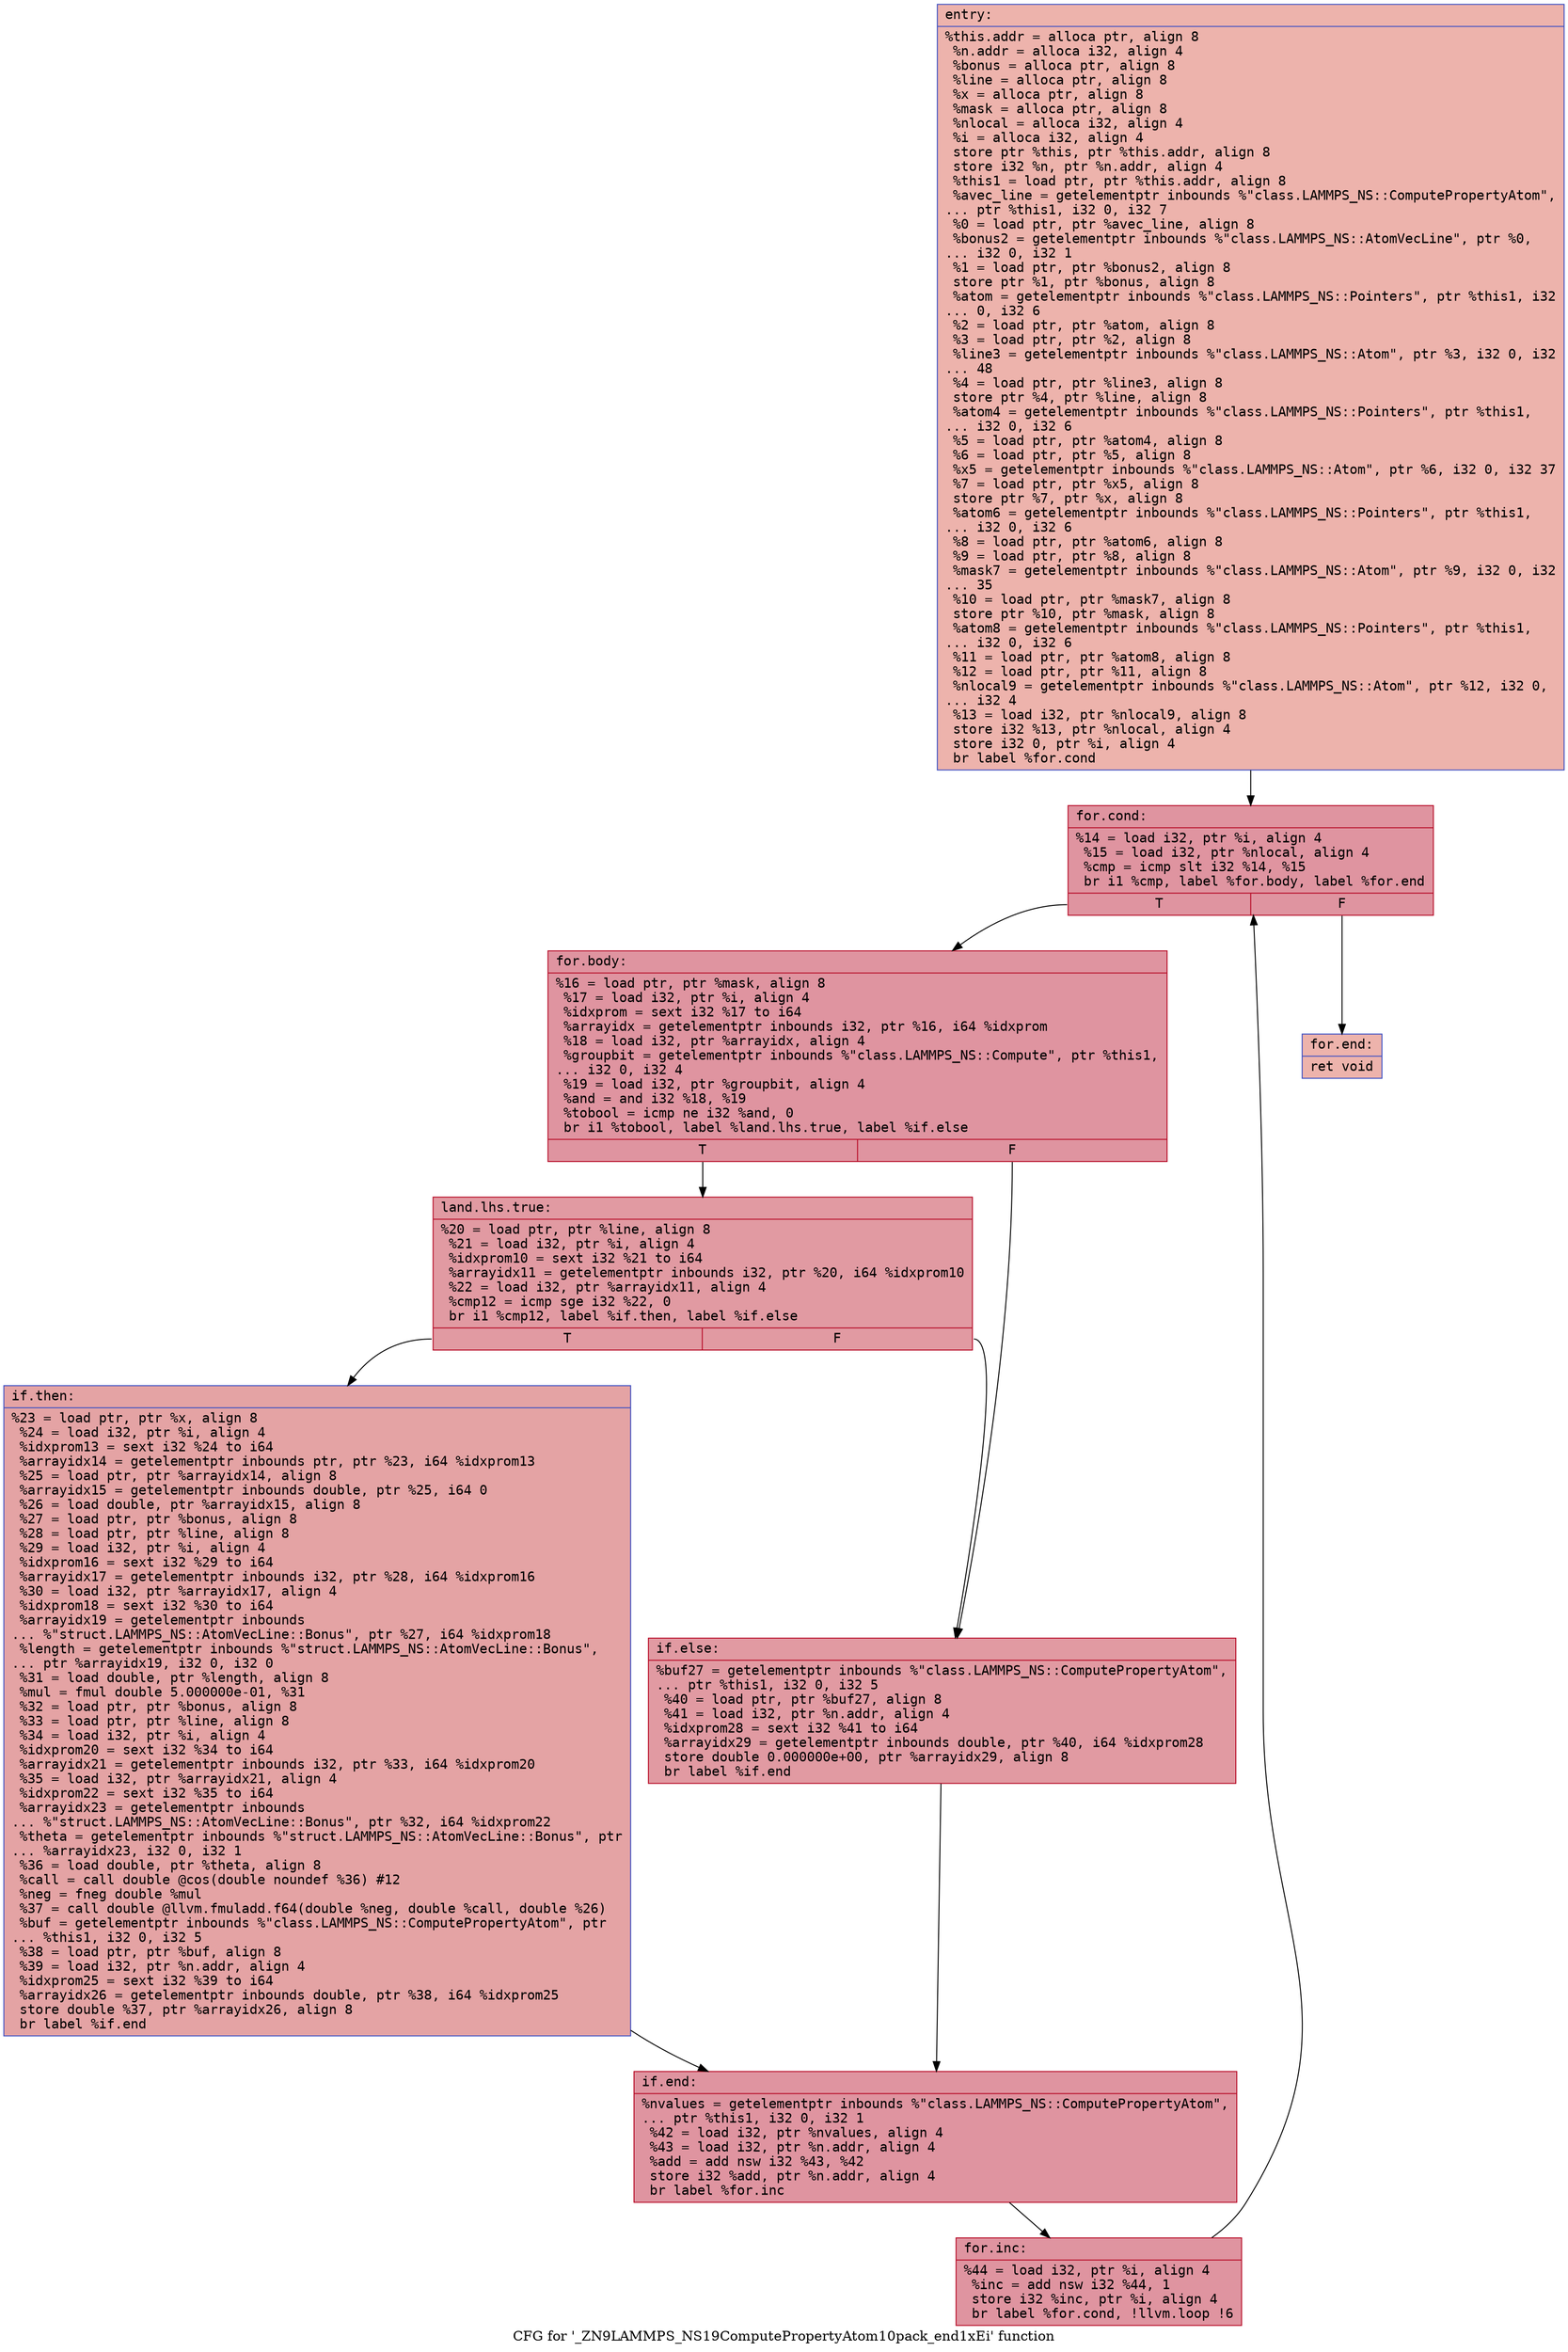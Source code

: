 digraph "CFG for '_ZN9LAMMPS_NS19ComputePropertyAtom10pack_end1xEi' function" {
	label="CFG for '_ZN9LAMMPS_NS19ComputePropertyAtom10pack_end1xEi' function";

	Node0x55e557ce4ed0 [shape=record,color="#3d50c3ff", style=filled, fillcolor="#d6524470" fontname="Courier",label="{entry:\l|  %this.addr = alloca ptr, align 8\l  %n.addr = alloca i32, align 4\l  %bonus = alloca ptr, align 8\l  %line = alloca ptr, align 8\l  %x = alloca ptr, align 8\l  %mask = alloca ptr, align 8\l  %nlocal = alloca i32, align 4\l  %i = alloca i32, align 4\l  store ptr %this, ptr %this.addr, align 8\l  store i32 %n, ptr %n.addr, align 4\l  %this1 = load ptr, ptr %this.addr, align 8\l  %avec_line = getelementptr inbounds %\"class.LAMMPS_NS::ComputePropertyAtom\",\l... ptr %this1, i32 0, i32 7\l  %0 = load ptr, ptr %avec_line, align 8\l  %bonus2 = getelementptr inbounds %\"class.LAMMPS_NS::AtomVecLine\", ptr %0,\l... i32 0, i32 1\l  %1 = load ptr, ptr %bonus2, align 8\l  store ptr %1, ptr %bonus, align 8\l  %atom = getelementptr inbounds %\"class.LAMMPS_NS::Pointers\", ptr %this1, i32\l... 0, i32 6\l  %2 = load ptr, ptr %atom, align 8\l  %3 = load ptr, ptr %2, align 8\l  %line3 = getelementptr inbounds %\"class.LAMMPS_NS::Atom\", ptr %3, i32 0, i32\l... 48\l  %4 = load ptr, ptr %line3, align 8\l  store ptr %4, ptr %line, align 8\l  %atom4 = getelementptr inbounds %\"class.LAMMPS_NS::Pointers\", ptr %this1,\l... i32 0, i32 6\l  %5 = load ptr, ptr %atom4, align 8\l  %6 = load ptr, ptr %5, align 8\l  %x5 = getelementptr inbounds %\"class.LAMMPS_NS::Atom\", ptr %6, i32 0, i32 37\l  %7 = load ptr, ptr %x5, align 8\l  store ptr %7, ptr %x, align 8\l  %atom6 = getelementptr inbounds %\"class.LAMMPS_NS::Pointers\", ptr %this1,\l... i32 0, i32 6\l  %8 = load ptr, ptr %atom6, align 8\l  %9 = load ptr, ptr %8, align 8\l  %mask7 = getelementptr inbounds %\"class.LAMMPS_NS::Atom\", ptr %9, i32 0, i32\l... 35\l  %10 = load ptr, ptr %mask7, align 8\l  store ptr %10, ptr %mask, align 8\l  %atom8 = getelementptr inbounds %\"class.LAMMPS_NS::Pointers\", ptr %this1,\l... i32 0, i32 6\l  %11 = load ptr, ptr %atom8, align 8\l  %12 = load ptr, ptr %11, align 8\l  %nlocal9 = getelementptr inbounds %\"class.LAMMPS_NS::Atom\", ptr %12, i32 0,\l... i32 4\l  %13 = load i32, ptr %nlocal9, align 8\l  store i32 %13, ptr %nlocal, align 4\l  store i32 0, ptr %i, align 4\l  br label %for.cond\l}"];
	Node0x55e557ce4ed0 -> Node0x55e557ce69f0[tooltip="entry -> for.cond\nProbability 100.00%" ];
	Node0x55e557ce69f0 [shape=record,color="#b70d28ff", style=filled, fillcolor="#b70d2870" fontname="Courier",label="{for.cond:\l|  %14 = load i32, ptr %i, align 4\l  %15 = load i32, ptr %nlocal, align 4\l  %cmp = icmp slt i32 %14, %15\l  br i1 %cmp, label %for.body, label %for.end\l|{<s0>T|<s1>F}}"];
	Node0x55e557ce69f0:s0 -> Node0x55e557ce6c90[tooltip="for.cond -> for.body\nProbability 96.88%" ];
	Node0x55e557ce69f0:s1 -> Node0x55e557ce5660[tooltip="for.cond -> for.end\nProbability 3.12%" ];
	Node0x55e557ce6c90 [shape=record,color="#b70d28ff", style=filled, fillcolor="#b70d2870" fontname="Courier",label="{for.body:\l|  %16 = load ptr, ptr %mask, align 8\l  %17 = load i32, ptr %i, align 4\l  %idxprom = sext i32 %17 to i64\l  %arrayidx = getelementptr inbounds i32, ptr %16, i64 %idxprom\l  %18 = load i32, ptr %arrayidx, align 4\l  %groupbit = getelementptr inbounds %\"class.LAMMPS_NS::Compute\", ptr %this1,\l... i32 0, i32 4\l  %19 = load i32, ptr %groupbit, align 4\l  %and = and i32 %18, %19\l  %tobool = icmp ne i32 %and, 0\l  br i1 %tobool, label %land.lhs.true, label %if.else\l|{<s0>T|<s1>F}}"];
	Node0x55e557ce6c90:s0 -> Node0x55e557ce7560[tooltip="for.body -> land.lhs.true\nProbability 62.50%" ];
	Node0x55e557ce6c90:s1 -> Node0x55e557ce75e0[tooltip="for.body -> if.else\nProbability 37.50%" ];
	Node0x55e557ce7560 [shape=record,color="#b70d28ff", style=filled, fillcolor="#bb1b2c70" fontname="Courier",label="{land.lhs.true:\l|  %20 = load ptr, ptr %line, align 8\l  %21 = load i32, ptr %i, align 4\l  %idxprom10 = sext i32 %21 to i64\l  %arrayidx11 = getelementptr inbounds i32, ptr %20, i64 %idxprom10\l  %22 = load i32, ptr %arrayidx11, align 4\l  %cmp12 = icmp sge i32 %22, 0\l  br i1 %cmp12, label %if.then, label %if.else\l|{<s0>T|<s1>F}}"];
	Node0x55e557ce7560:s0 -> Node0x55e557ce7aa0[tooltip="land.lhs.true -> if.then\nProbability 50.00%" ];
	Node0x55e557ce7560:s1 -> Node0x55e557ce75e0[tooltip="land.lhs.true -> if.else\nProbability 50.00%" ];
	Node0x55e557ce7aa0 [shape=record,color="#3d50c3ff", style=filled, fillcolor="#c32e3170" fontname="Courier",label="{if.then:\l|  %23 = load ptr, ptr %x, align 8\l  %24 = load i32, ptr %i, align 4\l  %idxprom13 = sext i32 %24 to i64\l  %arrayidx14 = getelementptr inbounds ptr, ptr %23, i64 %idxprom13\l  %25 = load ptr, ptr %arrayidx14, align 8\l  %arrayidx15 = getelementptr inbounds double, ptr %25, i64 0\l  %26 = load double, ptr %arrayidx15, align 8\l  %27 = load ptr, ptr %bonus, align 8\l  %28 = load ptr, ptr %line, align 8\l  %29 = load i32, ptr %i, align 4\l  %idxprom16 = sext i32 %29 to i64\l  %arrayidx17 = getelementptr inbounds i32, ptr %28, i64 %idxprom16\l  %30 = load i32, ptr %arrayidx17, align 4\l  %idxprom18 = sext i32 %30 to i64\l  %arrayidx19 = getelementptr inbounds\l... %\"struct.LAMMPS_NS::AtomVecLine::Bonus\", ptr %27, i64 %idxprom18\l  %length = getelementptr inbounds %\"struct.LAMMPS_NS::AtomVecLine::Bonus\",\l... ptr %arrayidx19, i32 0, i32 0\l  %31 = load double, ptr %length, align 8\l  %mul = fmul double 5.000000e-01, %31\l  %32 = load ptr, ptr %bonus, align 8\l  %33 = load ptr, ptr %line, align 8\l  %34 = load i32, ptr %i, align 4\l  %idxprom20 = sext i32 %34 to i64\l  %arrayidx21 = getelementptr inbounds i32, ptr %33, i64 %idxprom20\l  %35 = load i32, ptr %arrayidx21, align 4\l  %idxprom22 = sext i32 %35 to i64\l  %arrayidx23 = getelementptr inbounds\l... %\"struct.LAMMPS_NS::AtomVecLine::Bonus\", ptr %32, i64 %idxprom22\l  %theta = getelementptr inbounds %\"struct.LAMMPS_NS::AtomVecLine::Bonus\", ptr\l... %arrayidx23, i32 0, i32 1\l  %36 = load double, ptr %theta, align 8\l  %call = call double @cos(double noundef %36) #12\l  %neg = fneg double %mul\l  %37 = call double @llvm.fmuladd.f64(double %neg, double %call, double %26)\l  %buf = getelementptr inbounds %\"class.LAMMPS_NS::ComputePropertyAtom\", ptr\l... %this1, i32 0, i32 5\l  %38 = load ptr, ptr %buf, align 8\l  %39 = load i32, ptr %n.addr, align 4\l  %idxprom25 = sext i32 %39 to i64\l  %arrayidx26 = getelementptr inbounds double, ptr %38, i64 %idxprom25\l  store double %37, ptr %arrayidx26, align 8\l  br label %if.end\l}"];
	Node0x55e557ce7aa0 -> Node0x55e557ce96e0[tooltip="if.then -> if.end\nProbability 100.00%" ];
	Node0x55e557ce75e0 [shape=record,color="#b70d28ff", style=filled, fillcolor="#bb1b2c70" fontname="Courier",label="{if.else:\l|  %buf27 = getelementptr inbounds %\"class.LAMMPS_NS::ComputePropertyAtom\",\l... ptr %this1, i32 0, i32 5\l  %40 = load ptr, ptr %buf27, align 8\l  %41 = load i32, ptr %n.addr, align 4\l  %idxprom28 = sext i32 %41 to i64\l  %arrayidx29 = getelementptr inbounds double, ptr %40, i64 %idxprom28\l  store double 0.000000e+00, ptr %arrayidx29, align 8\l  br label %if.end\l}"];
	Node0x55e557ce75e0 -> Node0x55e557ce96e0[tooltip="if.else -> if.end\nProbability 100.00%" ];
	Node0x55e557ce96e0 [shape=record,color="#b70d28ff", style=filled, fillcolor="#b70d2870" fontname="Courier",label="{if.end:\l|  %nvalues = getelementptr inbounds %\"class.LAMMPS_NS::ComputePropertyAtom\",\l... ptr %this1, i32 0, i32 1\l  %42 = load i32, ptr %nvalues, align 4\l  %43 = load i32, ptr %n.addr, align 4\l  %add = add nsw i32 %43, %42\l  store i32 %add, ptr %n.addr, align 4\l  br label %for.inc\l}"];
	Node0x55e557ce96e0 -> Node0x55e557ce9f30[tooltip="if.end -> for.inc\nProbability 100.00%" ];
	Node0x55e557ce9f30 [shape=record,color="#b70d28ff", style=filled, fillcolor="#b70d2870" fontname="Courier",label="{for.inc:\l|  %44 = load i32, ptr %i, align 4\l  %inc = add nsw i32 %44, 1\l  store i32 %inc, ptr %i, align 4\l  br label %for.cond, !llvm.loop !6\l}"];
	Node0x55e557ce9f30 -> Node0x55e557ce69f0[tooltip="for.inc -> for.cond\nProbability 100.00%" ];
	Node0x55e557ce5660 [shape=record,color="#3d50c3ff", style=filled, fillcolor="#d6524470" fontname="Courier",label="{for.end:\l|  ret void\l}"];
}
